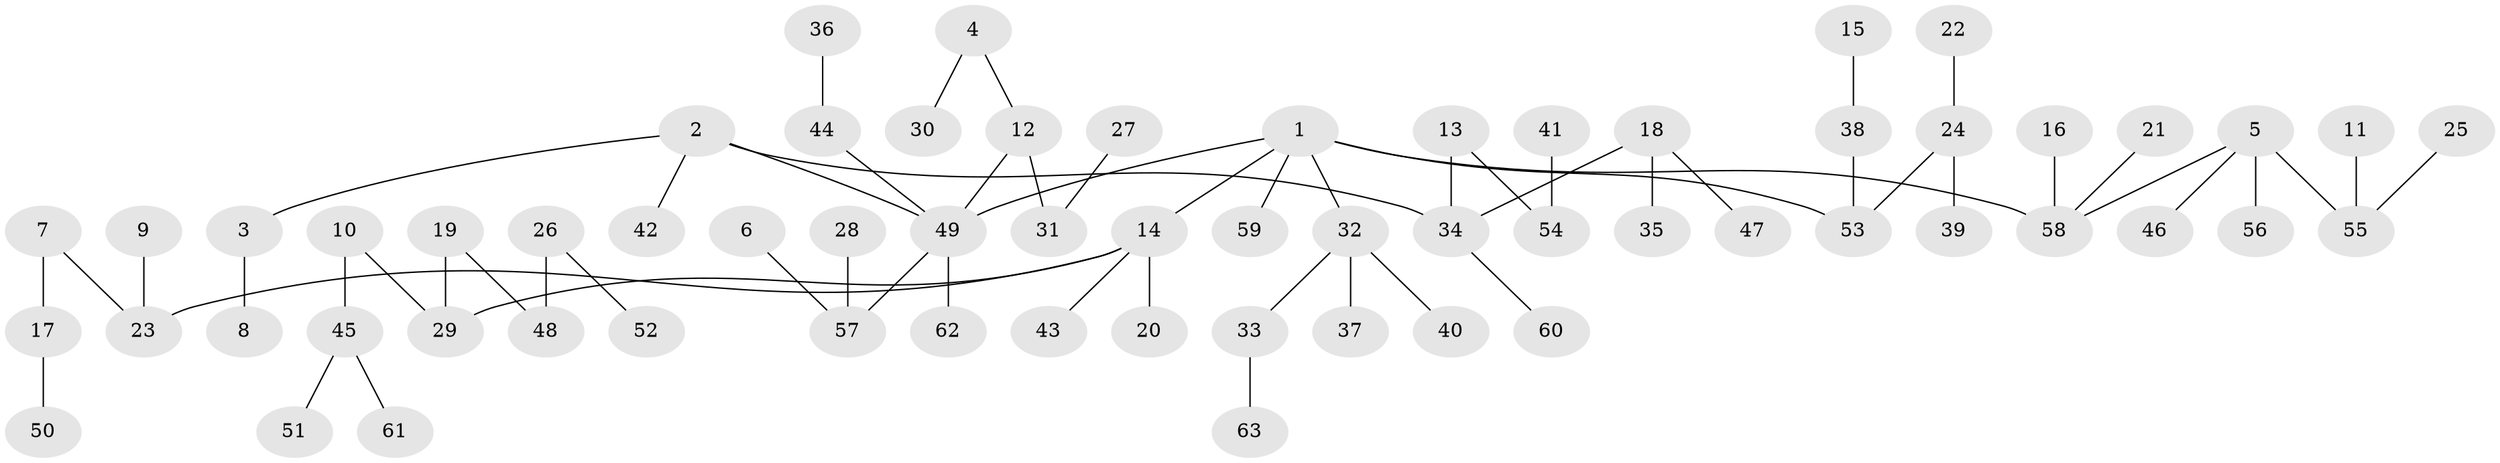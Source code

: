 // original degree distribution, {6: 0.023809523809523808, 8: 0.007936507936507936, 4: 0.07936507936507936, 5: 0.03968253968253968, 3: 0.0873015873015873, 1: 0.5238095238095238, 2: 0.23809523809523808}
// Generated by graph-tools (version 1.1) at 2025/45/03/06/25 01:45:10]
// undirected, 63 vertices, 62 edges
graph export_dot {
graph [start="1"]
  node [color=gray90,style=filled];
  1;
  2;
  3;
  4;
  5;
  6;
  7;
  8;
  9;
  10;
  11;
  12;
  13;
  14;
  15;
  16;
  17;
  18;
  19;
  20;
  21;
  22;
  23;
  24;
  25;
  26;
  27;
  28;
  29;
  30;
  31;
  32;
  33;
  34;
  35;
  36;
  37;
  38;
  39;
  40;
  41;
  42;
  43;
  44;
  45;
  46;
  47;
  48;
  49;
  50;
  51;
  52;
  53;
  54;
  55;
  56;
  57;
  58;
  59;
  60;
  61;
  62;
  63;
  1 -- 14 [weight=1.0];
  1 -- 32 [weight=1.0];
  1 -- 49 [weight=1.0];
  1 -- 53 [weight=1.0];
  1 -- 58 [weight=1.0];
  1 -- 59 [weight=1.0];
  2 -- 3 [weight=1.0];
  2 -- 34 [weight=1.0];
  2 -- 42 [weight=1.0];
  2 -- 49 [weight=1.0];
  3 -- 8 [weight=1.0];
  4 -- 12 [weight=1.0];
  4 -- 30 [weight=1.0];
  5 -- 46 [weight=1.0];
  5 -- 55 [weight=1.0];
  5 -- 56 [weight=1.0];
  5 -- 58 [weight=1.0];
  6 -- 57 [weight=1.0];
  7 -- 17 [weight=1.0];
  7 -- 23 [weight=1.0];
  9 -- 23 [weight=1.0];
  10 -- 29 [weight=1.0];
  10 -- 45 [weight=1.0];
  11 -- 55 [weight=1.0];
  12 -- 31 [weight=1.0];
  12 -- 49 [weight=1.0];
  13 -- 34 [weight=1.0];
  13 -- 54 [weight=1.0];
  14 -- 20 [weight=1.0];
  14 -- 23 [weight=1.0];
  14 -- 29 [weight=1.0];
  14 -- 43 [weight=1.0];
  15 -- 38 [weight=1.0];
  16 -- 58 [weight=1.0];
  17 -- 50 [weight=1.0];
  18 -- 34 [weight=1.0];
  18 -- 35 [weight=1.0];
  18 -- 47 [weight=1.0];
  19 -- 29 [weight=1.0];
  19 -- 48 [weight=1.0];
  21 -- 58 [weight=1.0];
  22 -- 24 [weight=1.0];
  24 -- 39 [weight=1.0];
  24 -- 53 [weight=1.0];
  25 -- 55 [weight=1.0];
  26 -- 48 [weight=1.0];
  26 -- 52 [weight=1.0];
  27 -- 31 [weight=1.0];
  28 -- 57 [weight=1.0];
  32 -- 33 [weight=1.0];
  32 -- 37 [weight=1.0];
  32 -- 40 [weight=1.0];
  33 -- 63 [weight=1.0];
  34 -- 60 [weight=1.0];
  36 -- 44 [weight=1.0];
  38 -- 53 [weight=1.0];
  41 -- 54 [weight=1.0];
  44 -- 49 [weight=1.0];
  45 -- 51 [weight=1.0];
  45 -- 61 [weight=1.0];
  49 -- 57 [weight=1.0];
  49 -- 62 [weight=1.0];
}
